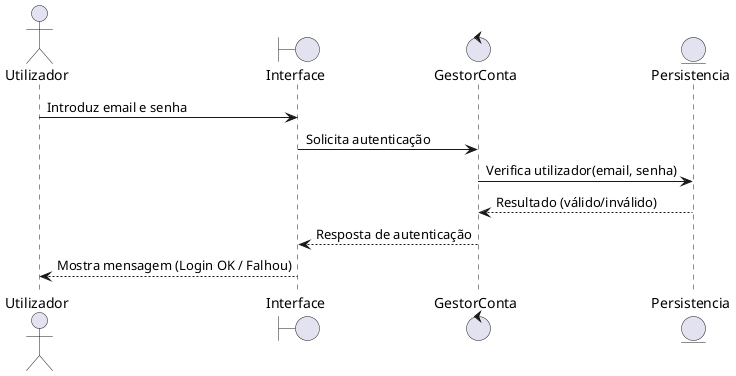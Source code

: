 @startuml Login
actor Utilizador
boundary Interface
control GestorConta
entity Persistencia

Utilizador -> Interface: Introduz email e senha
Interface -> GestorConta: Solicita autenticação
GestorConta -> Persistencia: Verifica utilizador(email, senha)
Persistencia --> GestorConta: Resultado (válido/inválido)
GestorConta --> Interface: Resposta de autenticação
Interface --> Utilizador: Mostra mensagem (Login OK / Falhou)
@enduml
